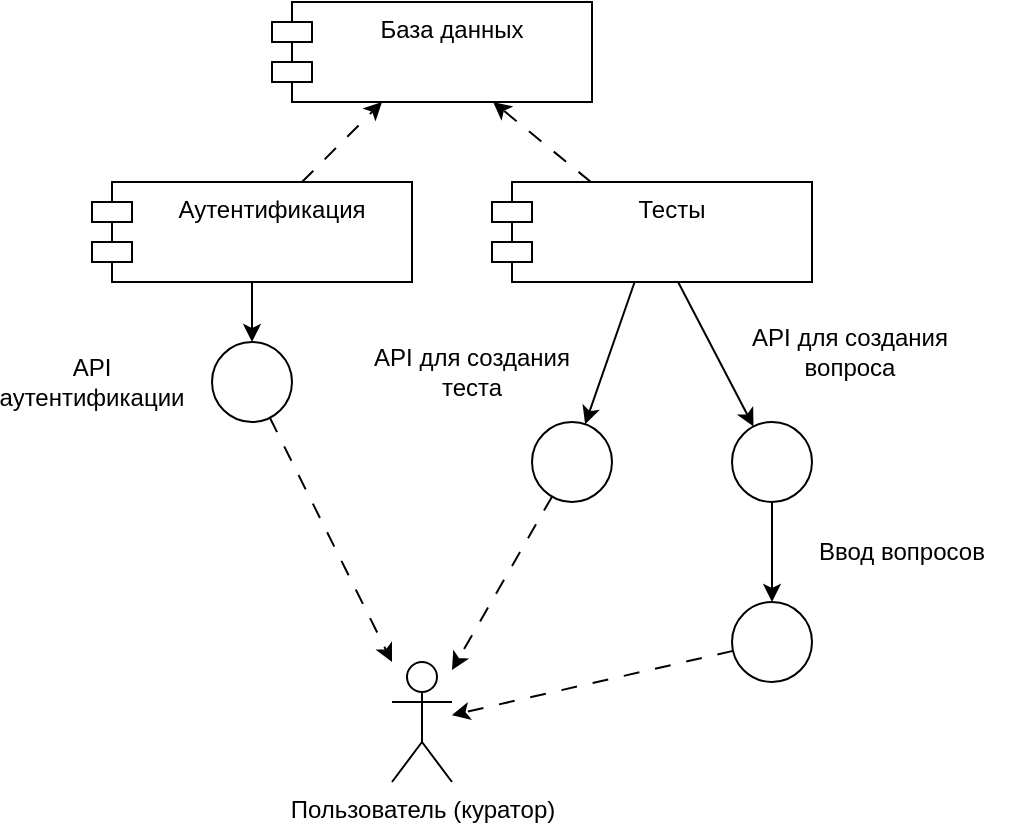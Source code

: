 <mxfile version="27.1.4">
  <diagram name="Page-1" id="b5b7bab2-c9e2-2cf4-8b2a-24fd1a2a6d21">
    <mxGraphModel dx="914" dy="820" grid="1" gridSize="10" guides="1" tooltips="1" connect="1" arrows="1" fold="1" page="1" pageScale="1" pageWidth="827" pageHeight="1169" background="none" math="0" shadow="0">
      <root>
        <mxCell id="0" />
        <mxCell id="1" parent="0" />
        <mxCell id="L2ADHCGbDqvgz2DQ5tKt-9" style="edgeStyle=orthogonalEdgeStyle;rounded=0;orthogonalLoop=1;jettySize=auto;html=1;" parent="1" source="L2ADHCGbDqvgz2DQ5tKt-1" target="L2ADHCGbDqvgz2DQ5tKt-5" edge="1">
          <mxGeometry relative="1" as="geometry" />
        </mxCell>
        <mxCell id="L2ADHCGbDqvgz2DQ5tKt-23" style="rounded=0;orthogonalLoop=1;jettySize=auto;html=1;dashed=1;dashPattern=8 8;" parent="1" source="L2ADHCGbDqvgz2DQ5tKt-1" target="L2ADHCGbDqvgz2DQ5tKt-4" edge="1">
          <mxGeometry relative="1" as="geometry" />
        </mxCell>
        <mxCell id="L2ADHCGbDqvgz2DQ5tKt-1" value="Аутентификация" style="shape=module;align=left;spacingLeft=20;align=center;verticalAlign=top;whiteSpace=wrap;html=1;" parent="1" vertex="1">
          <mxGeometry x="100" y="270" width="160" height="50" as="geometry" />
        </mxCell>
        <mxCell id="L2ADHCGbDqvgz2DQ5tKt-10" style="rounded=0;orthogonalLoop=1;jettySize=auto;html=1;" parent="1" source="L2ADHCGbDqvgz2DQ5tKt-2" target="L2ADHCGbDqvgz2DQ5tKt-7" edge="1">
          <mxGeometry relative="1" as="geometry" />
        </mxCell>
        <mxCell id="L2ADHCGbDqvgz2DQ5tKt-19" style="rounded=0;orthogonalLoop=1;jettySize=auto;html=1;" parent="1" source="L2ADHCGbDqvgz2DQ5tKt-2" target="L2ADHCGbDqvgz2DQ5tKt-18" edge="1">
          <mxGeometry relative="1" as="geometry" />
        </mxCell>
        <mxCell id="L2ADHCGbDqvgz2DQ5tKt-22" style="rounded=0;orthogonalLoop=1;jettySize=auto;html=1;startArrow=none;startFill=0;dashed=1;dashPattern=8 8;" parent="1" source="L2ADHCGbDqvgz2DQ5tKt-2" target="L2ADHCGbDqvgz2DQ5tKt-4" edge="1">
          <mxGeometry relative="1" as="geometry" />
        </mxCell>
        <mxCell id="L2ADHCGbDqvgz2DQ5tKt-2" value="Тесты" style="shape=module;align=left;spacingLeft=20;align=center;verticalAlign=top;whiteSpace=wrap;html=1;" parent="1" vertex="1">
          <mxGeometry x="300" y="270" width="160" height="50" as="geometry" />
        </mxCell>
        <mxCell id="L2ADHCGbDqvgz2DQ5tKt-4" value="База данных" style="shape=module;align=left;spacingLeft=20;align=center;verticalAlign=top;whiteSpace=wrap;html=1;" parent="1" vertex="1">
          <mxGeometry x="190" y="180" width="160" height="50" as="geometry" />
        </mxCell>
        <mxCell id="L2ADHCGbDqvgz2DQ5tKt-16" style="rounded=0;orthogonalLoop=1;jettySize=auto;html=1;dashed=1;dashPattern=8 8;" parent="1" source="L2ADHCGbDqvgz2DQ5tKt-5" target="L2ADHCGbDqvgz2DQ5tKt-11" edge="1">
          <mxGeometry relative="1" as="geometry" />
        </mxCell>
        <mxCell id="L2ADHCGbDqvgz2DQ5tKt-5" value="" style="ellipse;whiteSpace=wrap;html=1;aspect=fixed;" parent="1" vertex="1">
          <mxGeometry x="160" y="350" width="40" height="40" as="geometry" />
        </mxCell>
        <mxCell id="L2ADHCGbDqvgz2DQ5tKt-6" value="API аутентификации" style="text;html=1;align=center;verticalAlign=middle;whiteSpace=wrap;rounded=0;" parent="1" vertex="1">
          <mxGeometry x="60" y="355" width="80" height="30" as="geometry" />
        </mxCell>
        <mxCell id="L2ADHCGbDqvgz2DQ5tKt-17" style="rounded=0;orthogonalLoop=1;jettySize=auto;html=1;dashed=1;dashPattern=8 8;" parent="1" source="L2ADHCGbDqvgz2DQ5tKt-7" target="L2ADHCGbDqvgz2DQ5tKt-11" edge="1">
          <mxGeometry relative="1" as="geometry" />
        </mxCell>
        <mxCell id="L2ADHCGbDqvgz2DQ5tKt-7" value="" style="ellipse;whiteSpace=wrap;html=1;aspect=fixed;" parent="1" vertex="1">
          <mxGeometry x="320" y="390" width="40" height="40" as="geometry" />
        </mxCell>
        <mxCell id="L2ADHCGbDqvgz2DQ5tKt-8" value="API для создания теста" style="text;html=1;align=center;verticalAlign=middle;whiteSpace=wrap;rounded=0;" parent="1" vertex="1">
          <mxGeometry x="230" y="350" width="120" height="30" as="geometry" />
        </mxCell>
        <mxCell id="L2ADHCGbDqvgz2DQ5tKt-11" value="Пользователь (куратор)" style="shape=umlActor;verticalLabelPosition=bottom;verticalAlign=top;html=1;" parent="1" vertex="1">
          <mxGeometry x="250" y="510" width="30" height="60" as="geometry" />
        </mxCell>
        <mxCell id="L2ADHCGbDqvgz2DQ5tKt-21" style="rounded=0;orthogonalLoop=1;jettySize=auto;html=1;dashed=1;dashPattern=8 8;" parent="1" source="5JhgTpHDQSDhKomZQLTf-2" target="L2ADHCGbDqvgz2DQ5tKt-11" edge="1">
          <mxGeometry relative="1" as="geometry" />
        </mxCell>
        <mxCell id="5JhgTpHDQSDhKomZQLTf-3" style="edgeStyle=orthogonalEdgeStyle;rounded=0;orthogonalLoop=1;jettySize=auto;html=1;" parent="1" source="L2ADHCGbDqvgz2DQ5tKt-18" target="5JhgTpHDQSDhKomZQLTf-2" edge="1">
          <mxGeometry relative="1" as="geometry" />
        </mxCell>
        <mxCell id="L2ADHCGbDqvgz2DQ5tKt-18" value="" style="ellipse;whiteSpace=wrap;html=1;aspect=fixed;" parent="1" vertex="1">
          <mxGeometry x="420" y="390" width="40" height="40" as="geometry" />
        </mxCell>
        <mxCell id="L2ADHCGbDqvgz2DQ5tKt-20" value="API для создания вопроса" style="text;html=1;align=center;verticalAlign=middle;whiteSpace=wrap;rounded=0;" parent="1" vertex="1">
          <mxGeometry x="414" y="340" width="130" height="30" as="geometry" />
        </mxCell>
        <mxCell id="5JhgTpHDQSDhKomZQLTf-2" value="" style="ellipse;whiteSpace=wrap;html=1;aspect=fixed;" parent="1" vertex="1">
          <mxGeometry x="420" y="480" width="40" height="40" as="geometry" />
        </mxCell>
        <mxCell id="5JhgTpHDQSDhKomZQLTf-4" value="Ввод вопросов" style="text;html=1;align=center;verticalAlign=middle;whiteSpace=wrap;rounded=0;" parent="1" vertex="1">
          <mxGeometry x="440" y="440" width="130" height="30" as="geometry" />
        </mxCell>
      </root>
    </mxGraphModel>
  </diagram>
</mxfile>
